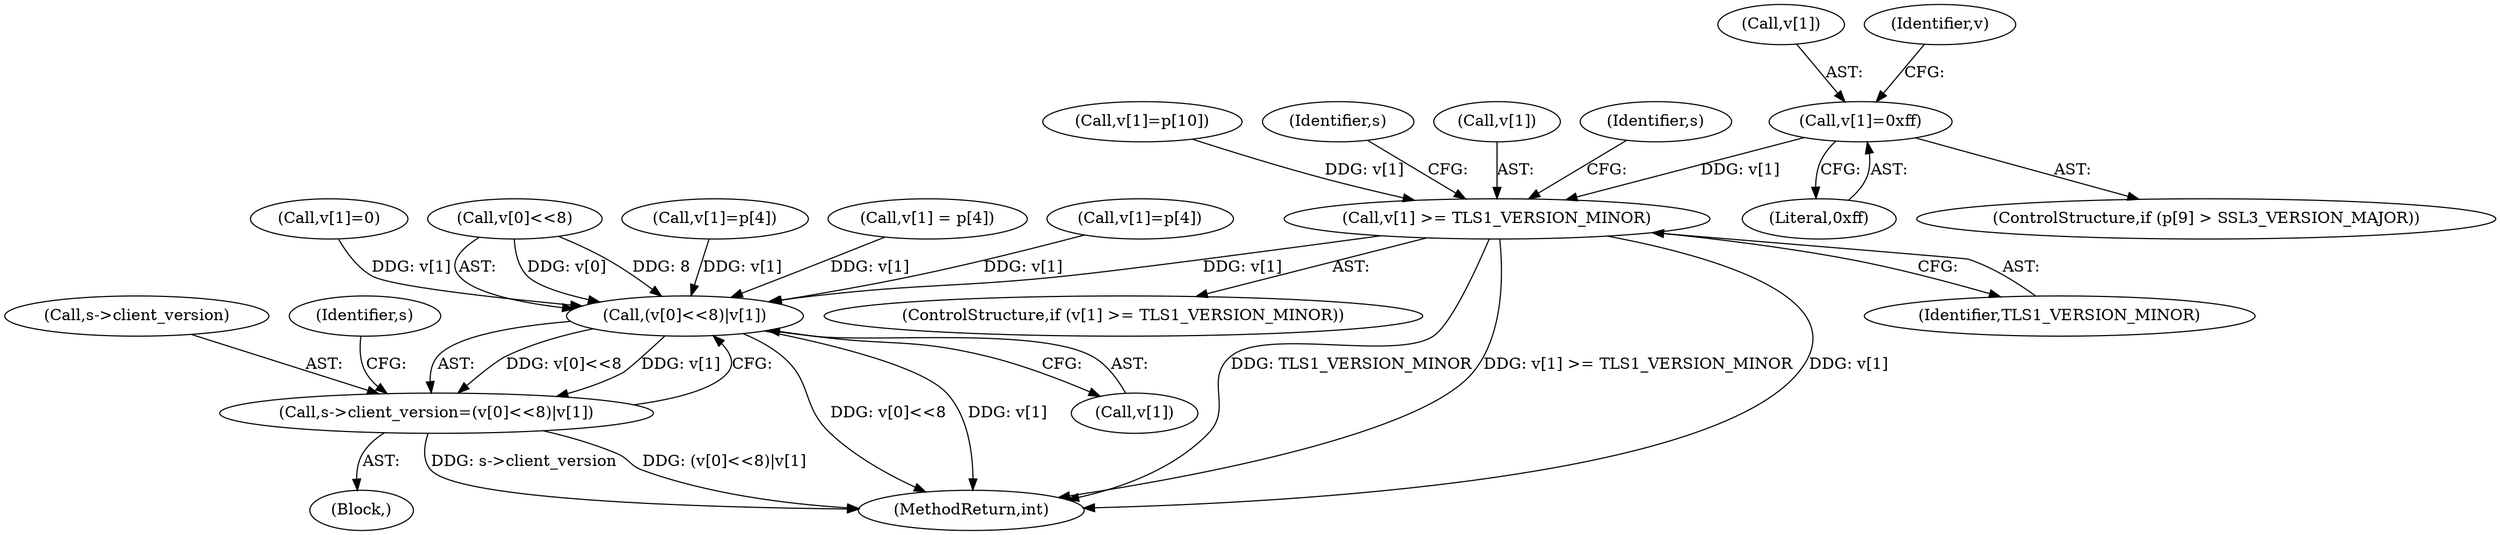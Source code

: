 digraph "0_openssl_b82924741b4bd590da890619be671f4635e46c2b@array" {
"1000443" [label="(Call,v[1]=0xff)"];
"1000457" [label="(Call,v[1] >= TLS1_VERSION_MINOR)"];
"1001047" [label="(Call,(v[0]<<8)|v[1])"];
"1001043" [label="(Call,s->client_version=(v[0]<<8)|v[1])"];
"1000939" [label="(Block,)"];
"1000449" [label="(Call,v[1]=p[10])"];
"1000457" [label="(Call,v[1] >= TLS1_VERSION_MINOR)"];
"1001044" [label="(Call,s->client_version)"];
"1000183" [label="(Call,v[1]=0)"];
"1000443" [label="(Call,v[1]=0xff)"];
"1001048" [label="(Call,v[0]<<8)"];
"1000456" [label="(ControlStructure,if (v[1] >= TLS1_VERSION_MINOR))"];
"1000447" [label="(Literal,0xff)"];
"1000467" [label="(Identifier,s)"];
"1001058" [label="(Identifier,s)"];
"1000280" [label="(Call,v[1]=p[4])"];
"1000458" [label="(Call,v[1])"];
"1000629" [label="(Call,v[1] = p[4])"];
"1001102" [label="(MethodReturn,int)"];
"1001053" [label="(Call,v[1])"];
"1000437" [label="(ControlStructure,if (p[9] > SSL3_VERSION_MAJOR))"];
"1000248" [label="(Call,v[1]=p[4])"];
"1000461" [label="(Identifier,TLS1_VERSION_MINOR)"];
"1000444" [label="(Call,v[1])"];
"1000459" [label="(Identifier,v)"];
"1001047" [label="(Call,(v[0]<<8)|v[1])"];
"1001043" [label="(Call,s->client_version=(v[0]<<8)|v[1])"];
"1000502" [label="(Identifier,s)"];
"1000443" -> "1000437"  [label="AST: "];
"1000443" -> "1000447"  [label="CFG: "];
"1000444" -> "1000443"  [label="AST: "];
"1000447" -> "1000443"  [label="AST: "];
"1000459" -> "1000443"  [label="CFG: "];
"1000443" -> "1000457"  [label="DDG: v[1]"];
"1000457" -> "1000456"  [label="AST: "];
"1000457" -> "1000461"  [label="CFG: "];
"1000458" -> "1000457"  [label="AST: "];
"1000461" -> "1000457"  [label="AST: "];
"1000467" -> "1000457"  [label="CFG: "];
"1000502" -> "1000457"  [label="CFG: "];
"1000457" -> "1001102"  [label="DDG: TLS1_VERSION_MINOR"];
"1000457" -> "1001102"  [label="DDG: v[1] >= TLS1_VERSION_MINOR"];
"1000457" -> "1001102"  [label="DDG: v[1]"];
"1000449" -> "1000457"  [label="DDG: v[1]"];
"1000457" -> "1001047"  [label="DDG: v[1]"];
"1001047" -> "1001043"  [label="AST: "];
"1001047" -> "1001053"  [label="CFG: "];
"1001048" -> "1001047"  [label="AST: "];
"1001053" -> "1001047"  [label="AST: "];
"1001043" -> "1001047"  [label="CFG: "];
"1001047" -> "1001102"  [label="DDG: v[0]<<8"];
"1001047" -> "1001102"  [label="DDG: v[1]"];
"1001047" -> "1001043"  [label="DDG: v[0]<<8"];
"1001047" -> "1001043"  [label="DDG: v[1]"];
"1001048" -> "1001047"  [label="DDG: v[0]"];
"1001048" -> "1001047"  [label="DDG: 8"];
"1000183" -> "1001047"  [label="DDG: v[1]"];
"1000280" -> "1001047"  [label="DDG: v[1]"];
"1000248" -> "1001047"  [label="DDG: v[1]"];
"1000629" -> "1001047"  [label="DDG: v[1]"];
"1001043" -> "1000939"  [label="AST: "];
"1001044" -> "1001043"  [label="AST: "];
"1001058" -> "1001043"  [label="CFG: "];
"1001043" -> "1001102"  [label="DDG: s->client_version"];
"1001043" -> "1001102"  [label="DDG: (v[0]<<8)|v[1]"];
}
